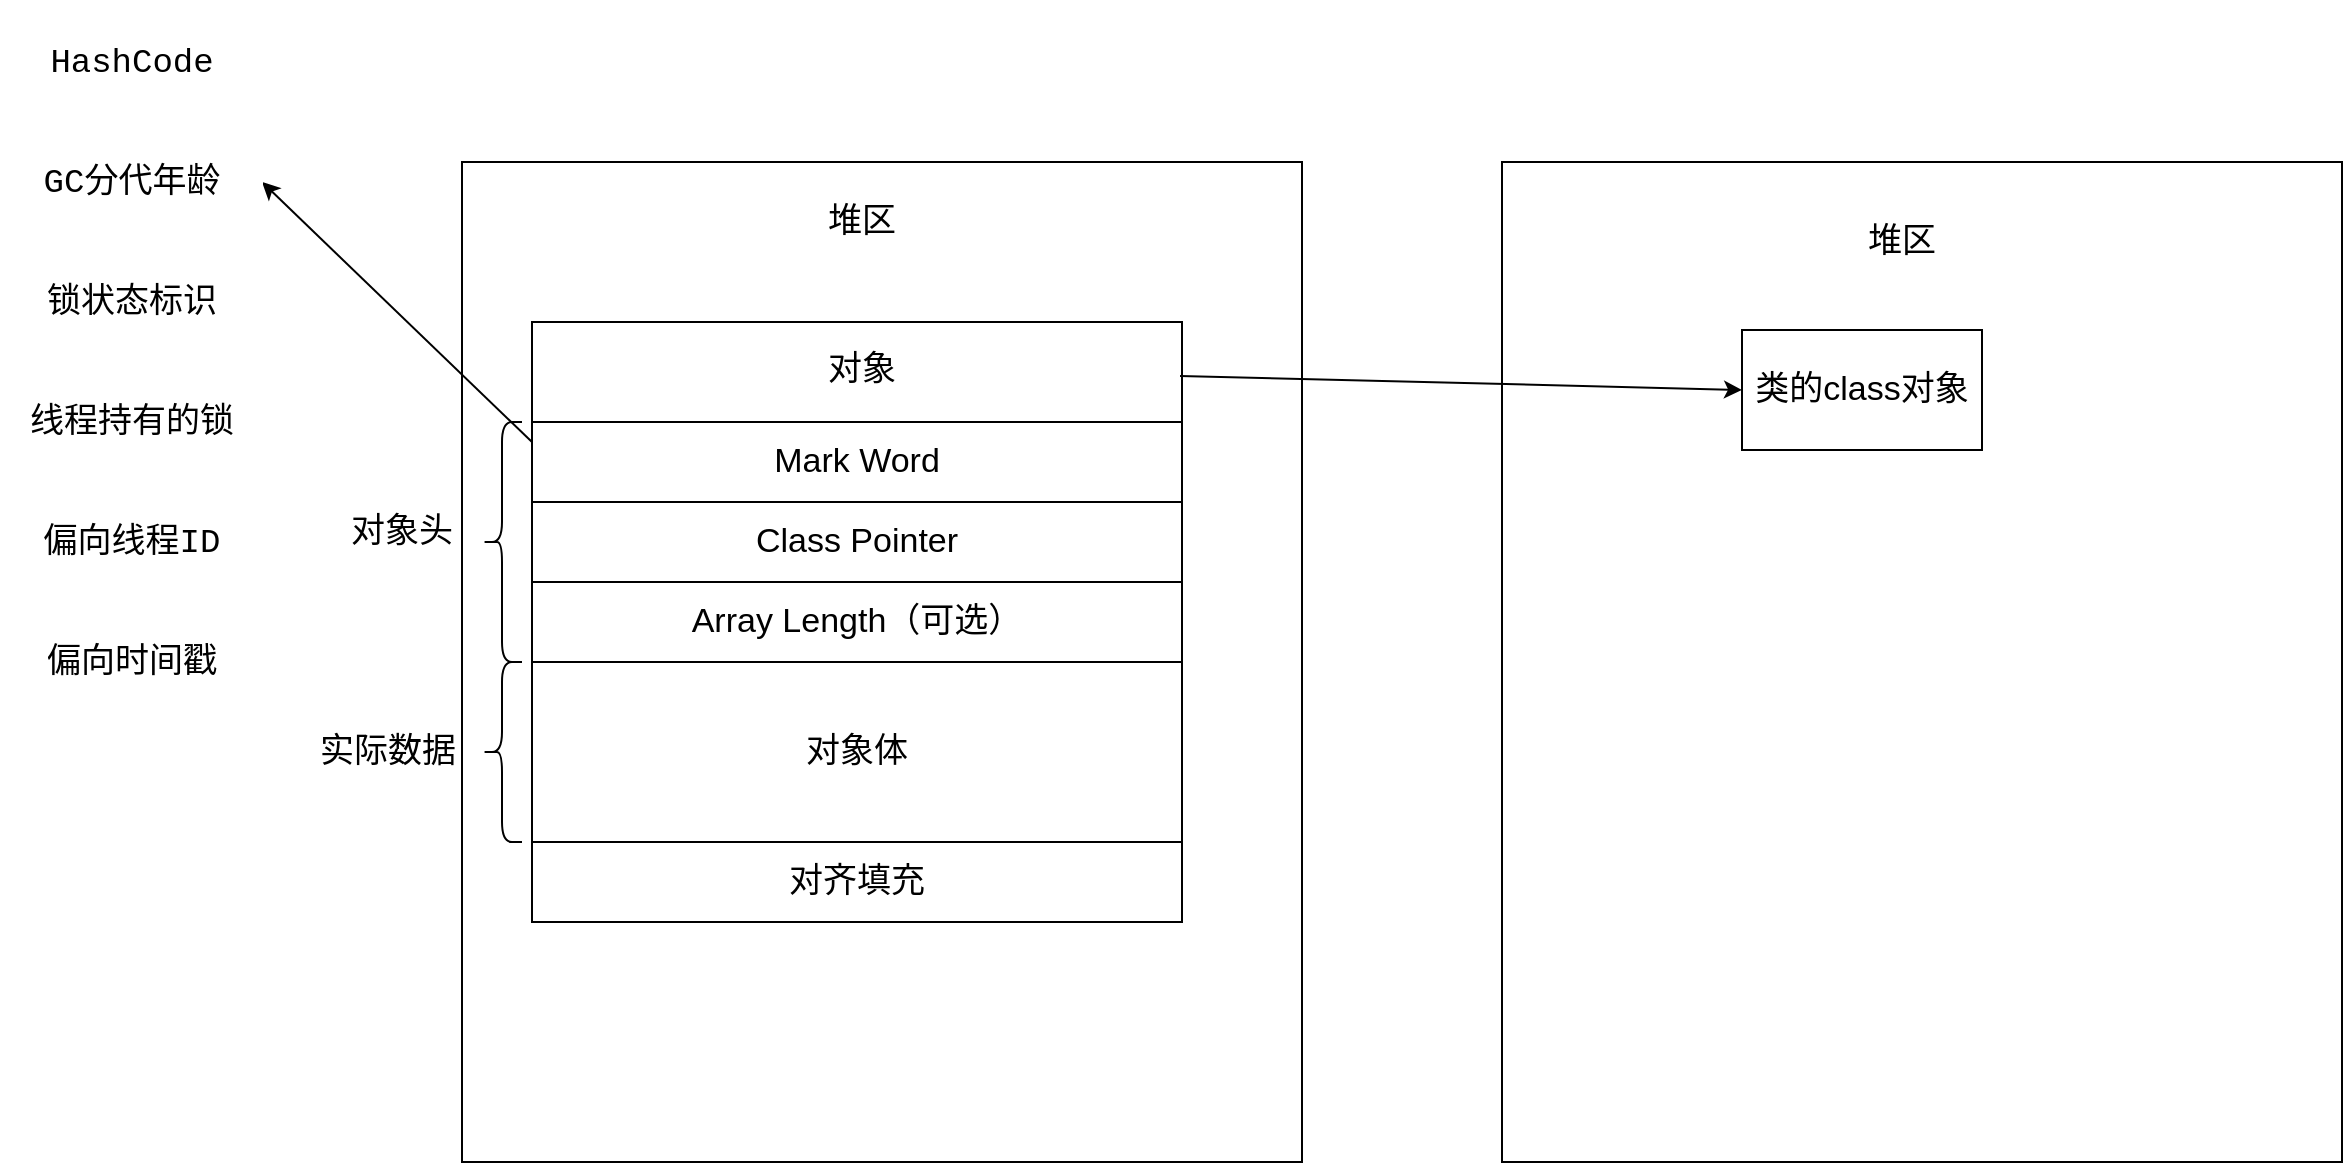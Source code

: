 <mxfile>
    <diagram id="VmgVUOuZsMyVfI8RfHsE" name="第 1 页">
        <mxGraphModel dx="1106" dy="790" grid="1" gridSize="10" guides="1" tooltips="1" connect="1" arrows="1" fold="1" page="1" pageScale="1" pageWidth="2339" pageHeight="3300" math="0" shadow="0">
            <root>
                <mxCell id="0"/>
                <mxCell id="1" parent="0"/>
                <mxCell id="5" value="" style="rounded=0;whiteSpace=wrap;html=1;" parent="1" vertex="1">
                    <mxGeometry x="960" y="200" width="420" height="500" as="geometry"/>
                </mxCell>
                <mxCell id="4" value="" style="rounded=0;whiteSpace=wrap;html=1;" parent="1" vertex="1">
                    <mxGeometry x="440" y="200" width="420" height="500" as="geometry"/>
                </mxCell>
                <mxCell id="6" value="堆区" style="text;html=1;strokeColor=none;fillColor=none;align=center;verticalAlign=middle;whiteSpace=wrap;rounded=0;strokeWidth=1;fontSize=17;" parent="1" vertex="1">
                    <mxGeometry x="590" y="210" width="100" height="40" as="geometry"/>
                </mxCell>
                <mxCell id="7" value="堆区" style="text;html=1;strokeColor=none;fillColor=none;align=center;verticalAlign=middle;whiteSpace=wrap;rounded=0;strokeWidth=1;fontSize=17;" parent="1" vertex="1">
                    <mxGeometry x="1110" y="220" width="100" height="40" as="geometry"/>
                </mxCell>
                <mxCell id="15" value="" style="rounded=0;whiteSpace=wrap;html=1;fontSize=17;strokeWidth=1;" parent="1" vertex="1">
                    <mxGeometry x="475" y="280" width="325" height="300" as="geometry"/>
                </mxCell>
                <mxCell id="17" value="对象" style="text;html=1;strokeColor=none;fillColor=none;align=center;verticalAlign=middle;whiteSpace=wrap;rounded=0;strokeWidth=1;fontSize=17;" parent="1" vertex="1">
                    <mxGeometry x="590" y="284" width="100" height="40" as="geometry"/>
                </mxCell>
                <mxCell id="56" style="edgeStyle=none;html=1;exitX=0;exitY=0.25;exitDx=0;exitDy=0;entryX=1;entryY=0.5;entryDx=0;entryDy=0;fontSize=17;fontColor=#000000;" edge="1" parent="1" source="18" target="51">
                    <mxGeometry relative="1" as="geometry"/>
                </mxCell>
                <mxCell id="18" value="Mark Word" style="rounded=0;whiteSpace=wrap;html=1;fontSize=17;strokeWidth=1;labelBackgroundColor=none;" parent="1" vertex="1">
                    <mxGeometry x="475" y="330" width="325" height="40" as="geometry"/>
                </mxCell>
                <mxCell id="20" value="Class Pointer" style="rounded=0;whiteSpace=wrap;html=1;fontSize=17;strokeWidth=1;labelBackgroundColor=none;" parent="1" vertex="1">
                    <mxGeometry x="475" y="370" width="325" height="40" as="geometry"/>
                </mxCell>
                <mxCell id="21" value="Array Length（可选）" style="rounded=0;whiteSpace=wrap;html=1;fontSize=17;strokeWidth=1;labelBackgroundColor=none;" parent="1" vertex="1">
                    <mxGeometry x="475" y="410" width="325" height="40" as="geometry"/>
                </mxCell>
                <mxCell id="22" value="对象体" style="rounded=0;whiteSpace=wrap;html=1;fontSize=17;strokeWidth=1;" parent="1" vertex="1">
                    <mxGeometry x="475" y="450" width="325" height="90" as="geometry"/>
                </mxCell>
                <mxCell id="23" value="对齐填充" style="rounded=0;whiteSpace=wrap;html=1;fontSize=17;strokeWidth=1;" parent="1" vertex="1">
                    <mxGeometry x="475" y="540" width="325" height="40" as="geometry"/>
                </mxCell>
                <mxCell id="24" value="类的class对象" style="rounded=0;whiteSpace=wrap;html=1;fontSize=17;strokeWidth=1;" parent="1" vertex="1">
                    <mxGeometry x="1080" y="284" width="120" height="60" as="geometry"/>
                </mxCell>
                <mxCell id="26" value="" style="shape=curlyBracket;whiteSpace=wrap;html=1;rounded=1;fontSize=17;strokeWidth=1;" parent="1" vertex="1">
                    <mxGeometry x="450" y="330" width="20" height="120" as="geometry"/>
                </mxCell>
                <mxCell id="27" value="对象头" style="text;html=1;strokeColor=none;fillColor=none;align=center;verticalAlign=middle;whiteSpace=wrap;rounded=0;fontSize=17;" parent="1" vertex="1">
                    <mxGeometry x="380" y="370" width="60" height="30" as="geometry"/>
                </mxCell>
                <mxCell id="28" value="" style="shape=curlyBracket;whiteSpace=wrap;html=1;rounded=1;labelBackgroundColor=none;fontSize=17;strokeWidth=1;fillColor=#CDEB8B;" parent="1" vertex="1">
                    <mxGeometry x="450" y="450" width="20" height="90" as="geometry"/>
                </mxCell>
                <mxCell id="29" value="实际数据" style="text;html=1;strokeColor=none;fillColor=none;align=center;verticalAlign=middle;whiteSpace=wrap;rounded=0;fontSize=17;" parent="1" vertex="1">
                    <mxGeometry x="368" y="480" width="70" height="30" as="geometry"/>
                </mxCell>
                <mxCell id="43" value="" style="endArrow=classic;html=1;fontSize=17;fontColor=#FFFFFF;exitX=0.997;exitY=0.09;exitDx=0;exitDy=0;exitPerimeter=0;entryX=0;entryY=0.5;entryDx=0;entryDy=0;" parent="1" source="15" target="24" edge="1">
                    <mxGeometry width="50" height="50" relative="1" as="geometry">
                        <mxPoint x="870" y="430" as="sourcePoint"/>
                        <mxPoint x="920" y="380" as="targetPoint"/>
                    </mxGeometry>
                </mxCell>
                <mxCell id="50" value="&lt;pre style=&quot;margin-top: 0px; margin-bottom: 0px; overflow: auto; border-radius: 4px;&quot;&gt;&lt;font face=&quot;menlo, monaco, consolas, andale mono, lucida console, courier new, monospace&quot;&gt;HashCode&lt;/font&gt;&lt;/pre&gt;" style="rounded=0;whiteSpace=wrap;html=1;strokeColor=#FFFFFF;fontSize=17;fillColor=#FFFFFF;fontColor=#000000;" vertex="1" parent="1">
                    <mxGeometry x="210" y="120" width="130" height="60" as="geometry"/>
                </mxCell>
                <mxCell id="51" value="&lt;pre style=&quot;margin-top: 0px; margin-bottom: 0px; overflow: auto; border-radius: 4px;&quot;&gt;&lt;pre style=&quot;margin-top: 0px ; margin-bottom: 0px ; overflow: auto ; border-radius: 4px&quot;&gt;&lt;font face=&quot;menlo, monaco, consolas, andale mono, lucida console, courier new, monospace&quot;&gt;GC分代年龄&lt;/font&gt;&lt;/pre&gt;&lt;/pre&gt;" style="rounded=0;whiteSpace=wrap;html=1;strokeColor=#FFFFFF;fontSize=17;fillColor=#FFFFFF;fontColor=#000000;" vertex="1" parent="1">
                    <mxGeometry x="210" y="180" width="130" height="60" as="geometry"/>
                </mxCell>
                <mxCell id="52" value="&lt;pre style=&quot;margin-top: 0px; margin-bottom: 0px; overflow: auto; border-radius: 4px;&quot;&gt;&lt;pre style=&quot;margin-top: 0px ; margin-bottom: 0px ; overflow: auto ; border-radius: 4px&quot;&gt;&lt;font face=&quot;menlo, monaco, consolas, andale mono, lucida console, courier new, monospace&quot;&gt;锁状态标识&lt;/font&gt;&lt;/pre&gt;&lt;/pre&gt;" style="rounded=0;whiteSpace=wrap;html=1;strokeColor=#FFFFFF;fontSize=17;fillColor=#FFFFFF;fontColor=#000000;" vertex="1" parent="1">
                    <mxGeometry x="210" y="240" width="130" height="60" as="geometry"/>
                </mxCell>
                <mxCell id="53" value="&lt;pre style=&quot;margin-top: 0px; margin-bottom: 0px; overflow: auto; border-radius: 4px;&quot;&gt;&lt;pre style=&quot;margin-top: 0px ; margin-bottom: 0px ; overflow: auto ; border-radius: 4px&quot;&gt;&lt;pre style=&quot;margin-top: 0px ; margin-bottom: 0px ; overflow: auto ; border-radius: 4px&quot;&gt;&lt;font face=&quot;menlo, monaco, consolas, andale mono, lucida console, courier new, monospace&quot;&gt;线程持有的锁&lt;/font&gt;&lt;/pre&gt;&lt;/pre&gt;&lt;/pre&gt;" style="rounded=0;whiteSpace=wrap;html=1;strokeColor=#FFFFFF;fontSize=17;fillColor=#FFFFFF;fontColor=#000000;" vertex="1" parent="1">
                    <mxGeometry x="210" y="300" width="130" height="60" as="geometry"/>
                </mxCell>
                <mxCell id="54" value="&lt;pre style=&quot;margin-top: 0px; margin-bottom: 0px; overflow: auto; border-radius: 4px;&quot;&gt;&lt;pre style=&quot;margin-top: 0px ; margin-bottom: 0px ; overflow: auto ; border-radius: 4px&quot;&gt;&lt;pre style=&quot;margin-top: 0px ; margin-bottom: 0px ; overflow: auto ; border-radius: 4px&quot;&gt;&lt;pre style=&quot;font-weight: 700 ; margin-top: 0px ; margin-bottom: 0px ; overflow: auto ; border-radius: 4px&quot;&gt;&lt;font face=&quot;menlo, monaco, consolas, andale mono, lucida console, courier new, monospace&quot;&gt;&lt;span style=&quot;font-weight: 400&quot;&gt;偏向线程ID&lt;/span&gt;&lt;/font&gt;&lt;/pre&gt;&lt;/pre&gt;&lt;/pre&gt;&lt;/pre&gt;" style="rounded=0;whiteSpace=wrap;html=1;strokeColor=#FFFFFF;fontSize=17;fillColor=#FFFFFF;fontColor=#000000;" vertex="1" parent="1">
                    <mxGeometry x="210" y="360" width="130" height="60" as="geometry"/>
                </mxCell>
                <mxCell id="55" value="&lt;pre style=&quot;margin-top: 0px; margin-bottom: 0px; overflow: auto; border-radius: 4px;&quot;&gt;&lt;pre style=&quot;margin-top: 0px ; margin-bottom: 0px ; overflow: auto ; border-radius: 4px&quot;&gt;&lt;pre style=&quot;margin-top: 0px ; margin-bottom: 0px ; overflow: auto ; border-radius: 4px&quot;&gt;&lt;pre style=&quot;font-weight: 700 ; margin-top: 0px ; margin-bottom: 0px ; overflow: auto ; border-radius: 4px&quot;&gt;&lt;font face=&quot;menlo, monaco, consolas, andale mono, lucida console, courier new, monospace&quot;&gt;&lt;span style=&quot;font-weight: 400&quot;&gt;偏向时间戳&lt;/span&gt;&lt;/font&gt;&lt;/pre&gt;&lt;/pre&gt;&lt;/pre&gt;&lt;/pre&gt;" style="rounded=0;whiteSpace=wrap;html=1;strokeColor=#FFFFFF;fontSize=17;fillColor=#FFFFFF;fontColor=#000000;" vertex="1" parent="1">
                    <mxGeometry x="210" y="420" width="130" height="60" as="geometry"/>
                </mxCell>
            </root>
        </mxGraphModel>
    </diagram>
</mxfile>